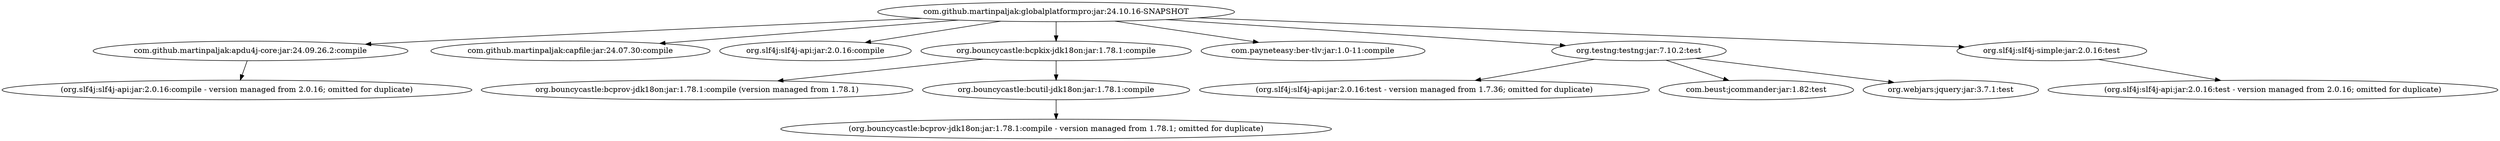 digraph library {
	"com.github.martinpaljak:globalplatformpro:jar:24.10.16-SNAPSHOT" -> "com.github.martinpaljak:apdu4j-core:jar:24.09.26.2:compile" ; 
	"com.github.martinpaljak:globalplatformpro:jar:24.10.16-SNAPSHOT" -> "com.github.martinpaljak:capfile:jar:24.07.30:compile" ; 
	"com.github.martinpaljak:globalplatformpro:jar:24.10.16-SNAPSHOT" -> "org.slf4j:slf4j-api:jar:2.0.16:compile" ; 
	"com.github.martinpaljak:globalplatformpro:jar:24.10.16-SNAPSHOT" -> "org.bouncycastle:bcpkix-jdk18on:jar:1.78.1:compile" ; 
	"com.github.martinpaljak:globalplatformpro:jar:24.10.16-SNAPSHOT" -> "com.payneteasy:ber-tlv:jar:1.0-11:compile" ; 
	"com.github.martinpaljak:globalplatformpro:jar:24.10.16-SNAPSHOT" -> "org.testng:testng:jar:7.10.2:test" ; 
	"com.github.martinpaljak:globalplatformpro:jar:24.10.16-SNAPSHOT" -> "org.slf4j:slf4j-simple:jar:2.0.16:test" ; 
	"com.github.martinpaljak:apdu4j-core:jar:24.09.26.2:compile" -> "(org.slf4j:slf4j-api:jar:2.0.16:compile - version managed from 2.0.16; omitted for duplicate)" ; 
	"org.bouncycastle:bcpkix-jdk18on:jar:1.78.1:compile" -> "org.bouncycastle:bcprov-jdk18on:jar:1.78.1:compile (version managed from 1.78.1)" ; 
	"org.bouncycastle:bcpkix-jdk18on:jar:1.78.1:compile" -> "org.bouncycastle:bcutil-jdk18on:jar:1.78.1:compile" ; 
	"org.bouncycastle:bcutil-jdk18on:jar:1.78.1:compile" -> "(org.bouncycastle:bcprov-jdk18on:jar:1.78.1:compile - version managed from 1.78.1; omitted for duplicate)" ; 
	"org.testng:testng:jar:7.10.2:test" -> "(org.slf4j:slf4j-api:jar:2.0.16:test - version managed from 1.7.36; omitted for duplicate)" ; 
	"org.testng:testng:jar:7.10.2:test" -> "com.beust:jcommander:jar:1.82:test" ; 
	"org.testng:testng:jar:7.10.2:test" -> "org.webjars:jquery:jar:3.7.1:test" ; 
	"org.slf4j:slf4j-simple:jar:2.0.16:test" -> "(org.slf4j:slf4j-api:jar:2.0.16:test - version managed from 2.0.16; omitted for duplicate)" ; 
}
digraph pace {
	"com.github.martinpaljak:pace:jar:24.10.16-SNAPSHOT" -> "com.github.martinpaljak:apdu4j-core:jar:24.09.26.2:compile" ; 
	"com.github.martinpaljak:pace:jar:24.10.16-SNAPSHOT" -> "org.slf4j:slf4j-api:jar:2.0.16:compile" ; 
	"com.github.martinpaljak:pace:jar:24.10.16-SNAPSHOT" -> "org.bouncycastle:bcpkix-jdk18on:jar:1.78.1:compile" ; 
	"com.github.martinpaljak:pace:jar:24.10.16-SNAPSHOT" -> "com.payneteasy:ber-tlv:jar:1.0-11:compile" ; 
	"com.github.martinpaljak:pace:jar:24.10.16-SNAPSHOT" -> "org.testng:testng:jar:7.10.2:test" ; 
	"com.github.martinpaljak:pace:jar:24.10.16-SNAPSHOT" -> "org.slf4j:slf4j-simple:jar:2.0.16:test" ; 
	"com.github.martinpaljak:apdu4j-core:jar:24.09.26.2:compile" -> "(org.slf4j:slf4j-api:jar:2.0.16:compile - version managed from 2.0.16; omitted for duplicate)" ; 
	"org.bouncycastle:bcpkix-jdk18on:jar:1.78.1:compile" -> "org.bouncycastle:bcprov-jdk18on:jar:1.78.1:compile (version managed from 1.78.1)" ; 
	"org.bouncycastle:bcpkix-jdk18on:jar:1.78.1:compile" -> "org.bouncycastle:bcutil-jdk18on:jar:1.78.1:compile" ; 
	"org.bouncycastle:bcutil-jdk18on:jar:1.78.1:compile" -> "(org.bouncycastle:bcprov-jdk18on:jar:1.78.1:compile - version managed from 1.78.1; omitted for duplicate)" ; 
	"org.testng:testng:jar:7.10.2:test" -> "(org.slf4j:slf4j-api:jar:2.0.16:test - version managed from 1.7.36; omitted for duplicate)" ; 
	"org.testng:testng:jar:7.10.2:test" -> "com.beust:jcommander:jar:1.82:test" ; 
	"org.testng:testng:jar:7.10.2:test" -> "org.webjars:jquery:jar:3.7.1:test" ; 
	"org.slf4j:slf4j-simple:jar:2.0.16:test" -> "(org.slf4j:slf4j-api:jar:2.0.16:test - version managed from 2.0.16; omitted for duplicate)" ; 
}
digraph tool {
	"com.github.martinpaljak:gptool:jar:24.10.16-SNAPSHOT" -> "com.github.martinpaljak:apdu4j-pcsc:jar:24.09.26.2:compile" ; 
	"com.github.martinpaljak:gptool:jar:24.10.16-SNAPSHOT" -> "com.github.martinpaljak:globalplatformpro:jar:24.10.16-SNAPSHOT:compile" ; 
	"com.github.martinpaljak:gptool:jar:24.10.16-SNAPSHOT" -> "com.github.martinpaljak:pace:jar:24.10.16-SNAPSHOT:compile" ; 
	"com.github.martinpaljak:gptool:jar:24.10.16-SNAPSHOT" -> "org.slf4j:slf4j-simple:jar:2.0.16:compile" ; 
	"com.github.martinpaljak:gptool:jar:24.10.16-SNAPSHOT" -> "net.sf.jopt-simple:jopt-simple:jar:5.0.4:compile" ; 
	"com.github.martinpaljak:gptool:jar:24.10.16-SNAPSHOT" -> "com.google.auto.service:auto-service-annotations:jar:1.1.1:compile" ; 
	"com.github.martinpaljak:gptool:jar:24.10.16-SNAPSHOT" -> "org.testng:testng:jar:7.10.2:test" ; 
	"com.github.martinpaljak:gptool:jar:24.10.16-SNAPSHOT" -> "com.fasterxml.jackson.dataformat:jackson-dataformat-cbor:jar:2.17.2:compile" ; 
	"com.github.martinpaljak:apdu4j-pcsc:jar:24.09.26.2:compile" -> "com.github.martinpaljak:apdu4j-core:jar:24.09.26.2:compile (version managed from 24.09.26.2)" ; 
	"com.github.martinpaljak:apdu4j-pcsc:jar:24.09.26.2:compile" -> "com.github.martinpaljak:apdu4j-jnasmartcardio:jar:24.09.26:compile" ; 
	"com.github.martinpaljak:apdu4j-pcsc:jar:24.09.26.2:compile" -> "org.yaml:snakeyaml:jar:2.3:compile" ; 
	"com.github.martinpaljak:apdu4j-pcsc:jar:24.09.26.2:compile" -> "(com.google.auto.service:auto-service-annotations:jar:1.1.1:compile - omitted for duplicate)" ; 
	"com.github.martinpaljak:apdu4j-pcsc:jar:24.09.26.2:compile" -> "org.slf4j:slf4j-api:jar:2.0.16:compile (version managed from 2.0.16)" ; 
	"com.github.martinpaljak:apdu4j-core:jar:24.09.26.2:compile (version managed from 24.09.26.2)" -> "(org.slf4j:slf4j-api:jar:2.0.16:compile - version managed from 2.0.16; omitted for duplicate)" ; 
	"com.github.martinpaljak:apdu4j-jnasmartcardio:jar:24.09.26:compile" -> "net.java.dev.jna:jna-jpms:jar:5.15.0:compile" ; 
	"com.github.martinpaljak:globalplatformpro:jar:24.10.16-SNAPSHOT:compile" -> "(com.github.martinpaljak:apdu4j-core:jar:24.09.26.2:compile - version managed from 25.03.11; omitted for duplicate)" ; 
	"com.github.martinpaljak:globalplatformpro:jar:24.10.16-SNAPSHOT:compile" -> "com.github.martinpaljak:capfile:jar:24.11.19:compile" ; 
	"com.github.martinpaljak:globalplatformpro:jar:24.10.16-SNAPSHOT:compile" -> "(org.slf4j:slf4j-api:jar:2.0.16:compile - version managed from 2.0.17; omitted for duplicate)" ; 
	"com.github.martinpaljak:globalplatformpro:jar:24.10.16-SNAPSHOT:compile" -> "org.bouncycastle:bcpkix-jdk18on:jar:1.78.1:compile (version managed from 1.80)" ; 
	"com.github.martinpaljak:globalplatformpro:jar:24.10.16-SNAPSHOT:compile" -> "com.payneteasy:ber-tlv:jar:1.0-11:compile (version managed from 1.0-11)" ; 
	"org.bouncycastle:bcpkix-jdk18on:jar:1.78.1:compile (version managed from 1.80)" -> "org.bouncycastle:bcprov-jdk18on:jar:1.78.1:compile (version managed from 1.78.1)" ; 
	"org.bouncycastle:bcpkix-jdk18on:jar:1.78.1:compile (version managed from 1.80)" -> "org.bouncycastle:bcutil-jdk18on:jar:1.78.1:compile" ; 
	"org.bouncycastle:bcutil-jdk18on:jar:1.78.1:compile" -> "(org.bouncycastle:bcprov-jdk18on:jar:1.78.1:compile - version managed from 1.78.1; omitted for duplicate)" ; 
	"com.github.martinpaljak:pace:jar:24.10.16-SNAPSHOT:compile" -> "(com.github.martinpaljak:apdu4j-core:jar:24.09.26.2:compile - version managed from 25.03.11; omitted for duplicate)" ; 
	"com.github.martinpaljak:pace:jar:24.10.16-SNAPSHOT:compile" -> "(org.slf4j:slf4j-api:jar:2.0.16:compile - version managed from 2.0.17; omitted for duplicate)" ; 
	"com.github.martinpaljak:pace:jar:24.10.16-SNAPSHOT:compile" -> "(org.bouncycastle:bcpkix-jdk18on:jar:1.78.1:compile - version managed from 1.80; omitted for duplicate)" ; 
	"com.github.martinpaljak:pace:jar:24.10.16-SNAPSHOT:compile" -> "(com.payneteasy:ber-tlv:jar:1.0-11:compile - version managed from 1.0-11; omitted for duplicate)" ; 
	"org.slf4j:slf4j-simple:jar:2.0.16:compile" -> "(org.slf4j:slf4j-api:jar:2.0.16:compile - version managed from 2.0.16; omitted for duplicate)" ; 
	"org.testng:testng:jar:7.10.2:test" -> "(org.slf4j:slf4j-api:jar:2.0.16:test - version managed from 1.7.36; omitted for duplicate)" ; 
	"org.testng:testng:jar:7.10.2:test" -> "com.beust:jcommander:jar:1.82:test" ; 
	"org.testng:testng:jar:7.10.2:test" -> "org.webjars:jquery:jar:3.7.1:test" ; 
	"com.fasterxml.jackson.dataformat:jackson-dataformat-cbor:jar:2.17.2:compile" -> "com.fasterxml.jackson.core:jackson-databind:jar:2.17.2:compile" ; 
	"com.fasterxml.jackson.dataformat:jackson-dataformat-cbor:jar:2.17.2:compile" -> "com.fasterxml.jackson.core:jackson-core:jar:2.17.2:compile" ; 
	"com.fasterxml.jackson.core:jackson-databind:jar:2.17.2:compile" -> "com.fasterxml.jackson.core:jackson-annotations:jar:2.17.2:compile" ; 
	"com.fasterxml.jackson.core:jackson-databind:jar:2.17.2:compile" -> "(com.fasterxml.jackson.core:jackson-core:jar:2.17.2:compile - omitted for duplicate)" ; 
}
